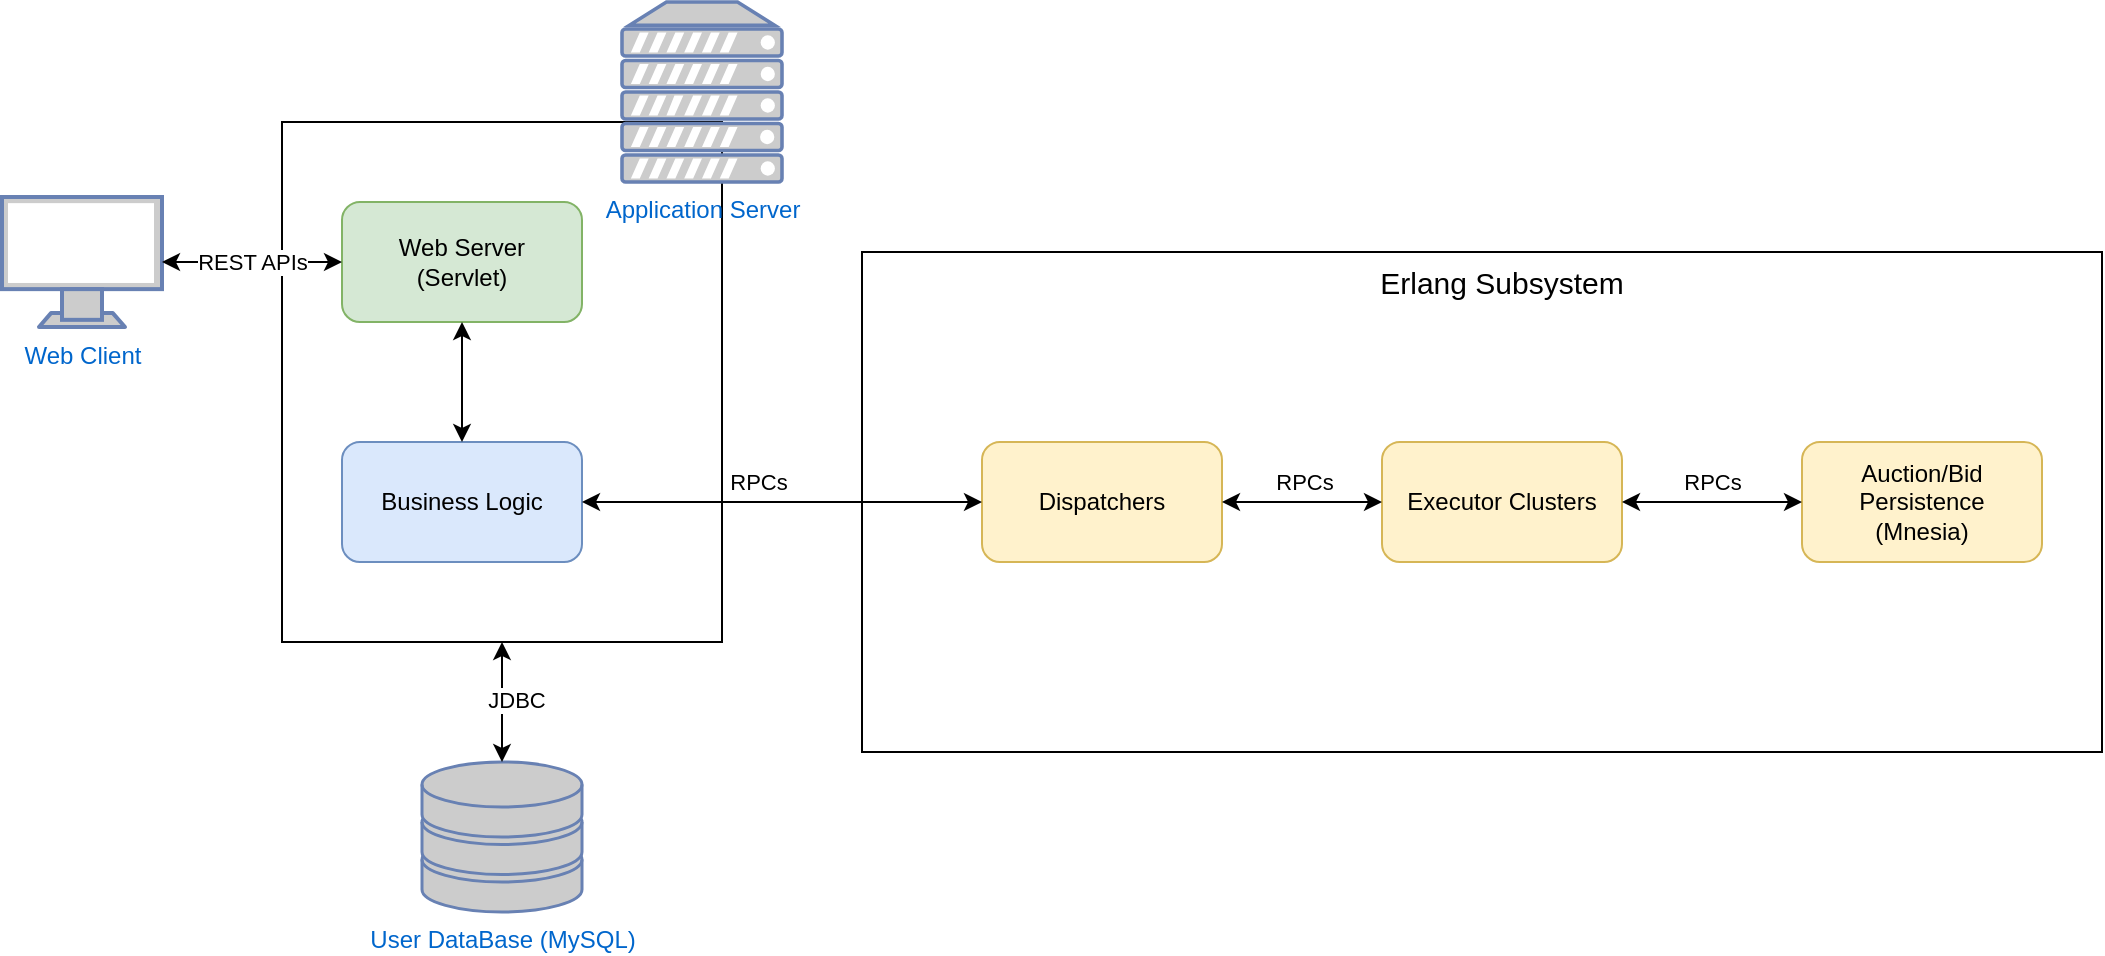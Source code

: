 <mxfile version="14.7.0" type="device"><diagram id="Azj0DNQQ3ci7lGBdTMM9" name="Page-1"><mxGraphModel dx="1002" dy="683" grid="1" gridSize="10" guides="1" tooltips="1" connect="1" arrows="1" fold="1" page="1" pageScale="1" pageWidth="827" pageHeight="1169" math="0" shadow="0"><root><mxCell id="0"/><mxCell id="1" parent="0"/><mxCell id="Q6we_3eNYgoad6Vi5qzY-12" value="" style="rounded=0;whiteSpace=wrap;html=1;verticalAlign=bottom;" parent="1" vertex="1"><mxGeometry x="500" y="275" width="620" height="250" as="geometry"/></mxCell><mxCell id="dzRQdClnOPV33XQ9LrLo-14" value="" style="rounded=0;whiteSpace=wrap;html=1;" parent="1" vertex="1"><mxGeometry x="210" y="210" width="220" height="260" as="geometry"/></mxCell><mxCell id="dzRQdClnOPV33XQ9LrLo-1" value="Application Server" style="fontColor=#0066CC;verticalAlign=top;verticalLabelPosition=bottom;labelPosition=center;align=center;html=1;outlineConnect=0;fillColor=#CCCCCC;strokeColor=#6881B3;gradientColor=none;gradientDirection=north;strokeWidth=2;shape=mxgraph.networks.server;" parent="1" vertex="1"><mxGeometry x="380" y="150" width="80" height="90" as="geometry"/></mxCell><mxCell id="dzRQdClnOPV33XQ9LrLo-2" value="User DataBase (MySQL)" style="fontColor=#0066CC;verticalAlign=top;verticalLabelPosition=bottom;labelPosition=center;align=center;html=1;outlineConnect=0;fillColor=#CCCCCC;strokeColor=#6881B3;gradientColor=none;gradientDirection=north;strokeWidth=2;shape=mxgraph.networks.storage;" parent="1" vertex="1"><mxGeometry x="280" y="530" width="80" height="75" as="geometry"/></mxCell><mxCell id="dzRQdClnOPV33XQ9LrLo-5" value="Dispatchers" style="rounded=1;whiteSpace=wrap;html=1;fillColor=#fff2cc;strokeColor=#d6b656;" parent="1" vertex="1"><mxGeometry x="560" y="370" width="120" height="60" as="geometry"/></mxCell><mxCell id="dzRQdClnOPV33XQ9LrLo-6" value="Executor Clusters" style="rounded=1;whiteSpace=wrap;html=1;fillColor=#fff2cc;strokeColor=#d6b656;" parent="1" vertex="1"><mxGeometry x="760" y="370" width="120" height="60" as="geometry"/></mxCell><mxCell id="dzRQdClnOPV33XQ9LrLo-9" value="" style="endArrow=classic;startArrow=classic;html=1;exitX=1;exitY=0.5;exitDx=0;exitDy=0;entryX=0;entryY=0.5;entryDx=0;entryDy=0;" parent="1" source="dzRQdClnOPV33XQ9LrLo-5" target="dzRQdClnOPV33XQ9LrLo-6" edge="1"><mxGeometry width="50" height="50" relative="1" as="geometry"><mxPoint x="760" y="395" as="sourcePoint"/><mxPoint x="810" y="345" as="targetPoint"/></mxGeometry></mxCell><mxCell id="dzRQdClnOPV33XQ9LrLo-10" value="RPCs" style="edgeLabel;html=1;align=center;verticalAlign=middle;resizable=0;points=[];" parent="dzRQdClnOPV33XQ9LrLo-9" vertex="1" connectable="0"><mxGeometry x="-0.215" y="2" relative="1" as="geometry"><mxPoint x="9" y="-8" as="offset"/></mxGeometry></mxCell><mxCell id="dzRQdClnOPV33XQ9LrLo-15" value="Web Client" style="fontColor=#0066CC;verticalAlign=top;verticalLabelPosition=bottom;labelPosition=center;align=center;html=1;outlineConnect=0;fillColor=#CCCCCC;strokeColor=#6881B3;gradientColor=none;gradientDirection=north;strokeWidth=2;shape=mxgraph.networks.monitor;" parent="1" vertex="1"><mxGeometry x="70" y="247.5" width="80" height="65" as="geometry"/></mxCell><mxCell id="dzRQdClnOPV33XQ9LrLo-16" value="Web Server&lt;br&gt;(Servlet)" style="rounded=1;whiteSpace=wrap;html=1;fillColor=#d5e8d4;strokeColor=#82b366;" parent="1" vertex="1"><mxGeometry x="240" y="250" width="120" height="60" as="geometry"/></mxCell><mxCell id="dzRQdClnOPV33XQ9LrLo-17" value="Business Logic" style="rounded=1;whiteSpace=wrap;html=1;fillColor=#dae8fc;strokeColor=#6c8ebf;" parent="1" vertex="1"><mxGeometry x="240" y="370" width="120" height="60" as="geometry"/></mxCell><mxCell id="dzRQdClnOPV33XQ9LrLo-18" value="REST APIs" style="endArrow=classic;startArrow=classic;html=1;exitX=1;exitY=0.5;exitDx=0;exitDy=0;exitPerimeter=0;entryX=0;entryY=0.5;entryDx=0;entryDy=0;" parent="1" source="dzRQdClnOPV33XQ9LrLo-15" target="dzRQdClnOPV33XQ9LrLo-16" edge="1"><mxGeometry width="50" height="50" relative="1" as="geometry"><mxPoint x="50" y="300" as="sourcePoint"/><mxPoint x="100" y="250" as="targetPoint"/></mxGeometry></mxCell><mxCell id="dzRQdClnOPV33XQ9LrLo-19" value="" style="endArrow=classic;startArrow=classic;html=1;exitX=0.5;exitY=0;exitDx=0;exitDy=0;entryX=0.5;entryY=1;entryDx=0;entryDy=0;" parent="1" source="dzRQdClnOPV33XQ9LrLo-17" target="dzRQdClnOPV33XQ9LrLo-16" edge="1"><mxGeometry width="50" height="50" relative="1" as="geometry"><mxPoint x="200" y="350" as="sourcePoint"/><mxPoint x="250" y="300" as="targetPoint"/></mxGeometry></mxCell><mxCell id="Q6we_3eNYgoad6Vi5qzY-2" value="" style="endArrow=classic;startArrow=classic;html=1;exitX=1;exitY=0.5;exitDx=0;exitDy=0;entryX=0;entryY=0.5;entryDx=0;entryDy=0;" parent="1" source="dzRQdClnOPV33XQ9LrLo-17" target="dzRQdClnOPV33XQ9LrLo-5" edge="1"><mxGeometry width="50" height="50" relative="1" as="geometry"><mxPoint x="400" y="410" as="sourcePoint"/><mxPoint x="530" y="410" as="targetPoint"/></mxGeometry></mxCell><mxCell id="Q6we_3eNYgoad6Vi5qzY-3" value="RPCs" style="edgeLabel;html=1;align=center;verticalAlign=middle;resizable=0;points=[];" parent="Q6we_3eNYgoad6Vi5qzY-2" vertex="1" connectable="0"><mxGeometry x="-0.215" y="2" relative="1" as="geometry"><mxPoint x="9" y="-8" as="offset"/></mxGeometry></mxCell><mxCell id="Q6we_3eNYgoad6Vi5qzY-6" value="" style="endArrow=classic;startArrow=classic;html=1;exitX=0.5;exitY=0;exitDx=0;exitDy=0;entryX=0.5;entryY=1;entryDx=0;entryDy=0;exitPerimeter=0;" parent="1" source="dzRQdClnOPV33XQ9LrLo-2" target="dzRQdClnOPV33XQ9LrLo-14" edge="1"><mxGeometry width="50" height="50" relative="1" as="geometry"><mxPoint x="370" y="610" as="sourcePoint"/><mxPoint x="570" y="610" as="targetPoint"/></mxGeometry></mxCell><mxCell id="Q6we_3eNYgoad6Vi5qzY-7" value="JDBC" style="edgeLabel;html=1;align=center;verticalAlign=middle;resizable=0;points=[];" parent="Q6we_3eNYgoad6Vi5qzY-6" vertex="1" connectable="0"><mxGeometry x="-0.215" y="2" relative="1" as="geometry"><mxPoint x="9" y="-8" as="offset"/></mxGeometry></mxCell><mxCell id="Q6we_3eNYgoad6Vi5qzY-8" value="Auction/Bid&lt;br&gt;Persistence&lt;br&gt;(Mnesia)" style="rounded=1;whiteSpace=wrap;html=1;fillColor=#fff2cc;strokeColor=#d6b656;" parent="1" vertex="1"><mxGeometry x="970" y="370" width="120" height="60" as="geometry"/></mxCell><mxCell id="Q6we_3eNYgoad6Vi5qzY-9" value="" style="endArrow=classic;startArrow=classic;html=1;exitX=1;exitY=0.5;exitDx=0;exitDy=0;entryX=0;entryY=0.5;entryDx=0;entryDy=0;" parent="1" source="dzRQdClnOPV33XQ9LrLo-6" target="Q6we_3eNYgoad6Vi5qzY-8" edge="1"><mxGeometry width="50" height="50" relative="1" as="geometry"><mxPoint x="920" y="400" as="sourcePoint"/><mxPoint x="1050" y="345" as="targetPoint"/></mxGeometry></mxCell><mxCell id="Q6we_3eNYgoad6Vi5qzY-10" value="RPCs" style="edgeLabel;html=1;align=center;verticalAlign=middle;resizable=0;points=[];" parent="Q6we_3eNYgoad6Vi5qzY-9" vertex="1" connectable="0"><mxGeometry x="-0.215" y="2" relative="1" as="geometry"><mxPoint x="9" y="-8" as="offset"/></mxGeometry></mxCell><mxCell id="Q6we_3eNYgoad6Vi5qzY-13" value="&lt;font style=&quot;font-size: 15px&quot;&gt;Erlang Subsystem&lt;/font&gt;" style="text;html=1;strokeColor=none;fillColor=none;align=center;verticalAlign=middle;whiteSpace=wrap;rounded=0;" parent="1" vertex="1"><mxGeometry x="755" y="280" width="130" height="20" as="geometry"/></mxCell></root></mxGraphModel></diagram></mxfile>